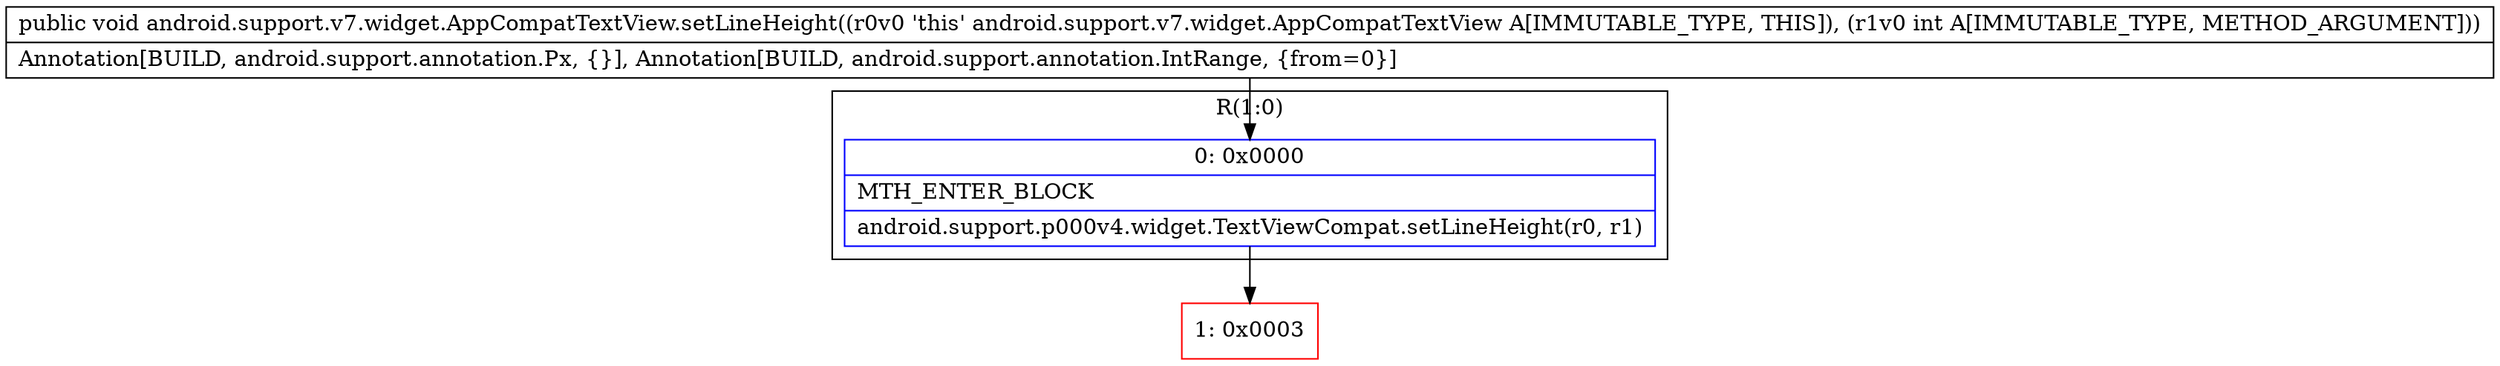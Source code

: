 digraph "CFG forandroid.support.v7.widget.AppCompatTextView.setLineHeight(I)V" {
subgraph cluster_Region_85815712 {
label = "R(1:0)";
node [shape=record,color=blue];
Node_0 [shape=record,label="{0\:\ 0x0000|MTH_ENTER_BLOCK\l|android.support.p000v4.widget.TextViewCompat.setLineHeight(r0, r1)\l}"];
}
Node_1 [shape=record,color=red,label="{1\:\ 0x0003}"];
MethodNode[shape=record,label="{public void android.support.v7.widget.AppCompatTextView.setLineHeight((r0v0 'this' android.support.v7.widget.AppCompatTextView A[IMMUTABLE_TYPE, THIS]), (r1v0 int A[IMMUTABLE_TYPE, METHOD_ARGUMENT]))  | Annotation[BUILD, android.support.annotation.Px, \{\}], Annotation[BUILD, android.support.annotation.IntRange, \{from=0\}]\l}"];
MethodNode -> Node_0;
Node_0 -> Node_1;
}

